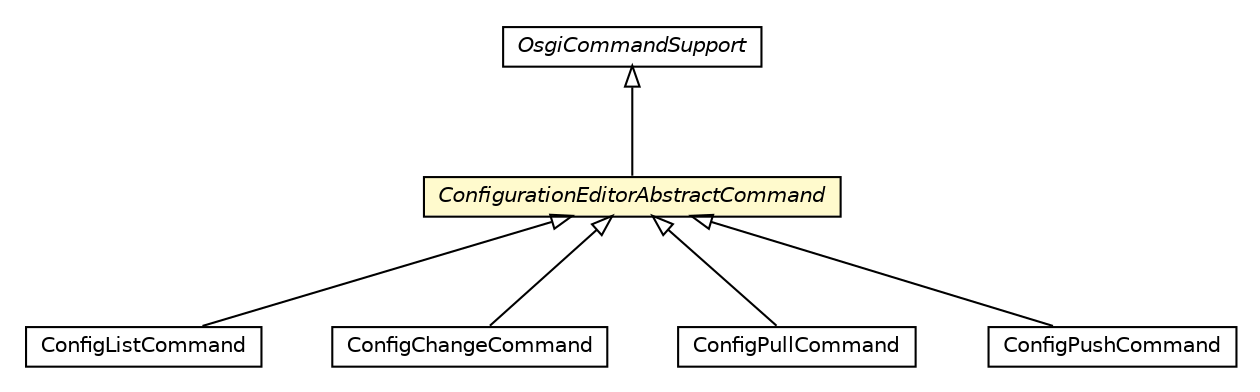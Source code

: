 #!/usr/local/bin/dot
#
# Class diagram 
# Generated by UMLGraph version R5_6-24-gf6e263 (http://www.umlgraph.org/)
#

digraph G {
	edge [fontname="Helvetica",fontsize=10,labelfontname="Helvetica",labelfontsize=10];
	node [fontname="Helvetica",fontsize=10,shape=plaintext];
	nodesep=0.25;
	ranksep=0.5;
	// org.universAAL.middleware.shell.universAAL.osgi.ConfigurationEditorAbstractCommand
	c139182 [label=<<table title="org.universAAL.middleware.shell.universAAL.osgi.ConfigurationEditorAbstractCommand" border="0" cellborder="1" cellspacing="0" cellpadding="2" port="p" bgcolor="lemonChiffon" href="./ConfigurationEditorAbstractCommand.html">
		<tr><td><table border="0" cellspacing="0" cellpadding="1">
<tr><td align="center" balign="center"><font face="Helvetica-Oblique"> ConfigurationEditorAbstractCommand </font></td></tr>
		</table></td></tr>
		</table>>, URL="./ConfigurationEditorAbstractCommand.html", fontname="Helvetica", fontcolor="black", fontsize=10.0];
	// org.universAAL.middleware.shell.universAAL.osgi.ConfigListCommand
	c139183 [label=<<table title="org.universAAL.middleware.shell.universAAL.osgi.ConfigListCommand" border="0" cellborder="1" cellspacing="0" cellpadding="2" port="p" href="./ConfigListCommand.html">
		<tr><td><table border="0" cellspacing="0" cellpadding="1">
<tr><td align="center" balign="center"> ConfigListCommand </td></tr>
		</table></td></tr>
		</table>>, URL="./ConfigListCommand.html", fontname="Helvetica", fontcolor="black", fontsize=10.0];
	// org.universAAL.middleware.shell.universAAL.osgi.ConfigChangeCommand
	c139184 [label=<<table title="org.universAAL.middleware.shell.universAAL.osgi.ConfigChangeCommand" border="0" cellborder="1" cellspacing="0" cellpadding="2" port="p" href="./ConfigChangeCommand.html">
		<tr><td><table border="0" cellspacing="0" cellpadding="1">
<tr><td align="center" balign="center"> ConfigChangeCommand </td></tr>
		</table></td></tr>
		</table>>, URL="./ConfigChangeCommand.html", fontname="Helvetica", fontcolor="black", fontsize=10.0];
	// org.universAAL.middleware.shell.universAAL.osgi.ConfigPullCommand
	c139185 [label=<<table title="org.universAAL.middleware.shell.universAAL.osgi.ConfigPullCommand" border="0" cellborder="1" cellspacing="0" cellpadding="2" port="p" href="./ConfigPullCommand.html">
		<tr><td><table border="0" cellspacing="0" cellpadding="1">
<tr><td align="center" balign="center"> ConfigPullCommand </td></tr>
		</table></td></tr>
		</table>>, URL="./ConfigPullCommand.html", fontname="Helvetica", fontcolor="black", fontsize=10.0];
	// org.universAAL.middleware.shell.universAAL.osgi.ConfigPushCommand
	c139186 [label=<<table title="org.universAAL.middleware.shell.universAAL.osgi.ConfigPushCommand" border="0" cellborder="1" cellspacing="0" cellpadding="2" port="p" href="./ConfigPushCommand.html">
		<tr><td><table border="0" cellspacing="0" cellpadding="1">
<tr><td align="center" balign="center"> ConfigPushCommand </td></tr>
		</table></td></tr>
		</table>>, URL="./ConfigPushCommand.html", fontname="Helvetica", fontcolor="black", fontsize=10.0];
	//org.universAAL.middleware.shell.universAAL.osgi.ConfigurationEditorAbstractCommand extends org.apache.karaf.shell.console.OsgiCommandSupport
	c139202:p -> c139182:p [dir=back,arrowtail=empty];
	//org.universAAL.middleware.shell.universAAL.osgi.ConfigListCommand extends org.universAAL.middleware.shell.universAAL.osgi.ConfigurationEditorAbstractCommand
	c139182:p -> c139183:p [dir=back,arrowtail=empty];
	//org.universAAL.middleware.shell.universAAL.osgi.ConfigChangeCommand extends org.universAAL.middleware.shell.universAAL.osgi.ConfigurationEditorAbstractCommand
	c139182:p -> c139184:p [dir=back,arrowtail=empty];
	//org.universAAL.middleware.shell.universAAL.osgi.ConfigPullCommand extends org.universAAL.middleware.shell.universAAL.osgi.ConfigurationEditorAbstractCommand
	c139182:p -> c139185:p [dir=back,arrowtail=empty];
	//org.universAAL.middleware.shell.universAAL.osgi.ConfigPushCommand extends org.universAAL.middleware.shell.universAAL.osgi.ConfigurationEditorAbstractCommand
	c139182:p -> c139186:p [dir=back,arrowtail=empty];
	// org.apache.karaf.shell.console.OsgiCommandSupport
	c139202 [label=<<table title="org.apache.karaf.shell.console.OsgiCommandSupport" border="0" cellborder="1" cellspacing="0" cellpadding="2" port="p" href="http://java.sun.com/j2se/1.4.2/docs/api/org/apache/karaf/shell/console/OsgiCommandSupport.html">
		<tr><td><table border="0" cellspacing="0" cellpadding="1">
<tr><td align="center" balign="center"><font face="Helvetica-Oblique"> OsgiCommandSupport </font></td></tr>
		</table></td></tr>
		</table>>, URL="http://java.sun.com/j2se/1.4.2/docs/api/org/apache/karaf/shell/console/OsgiCommandSupport.html", fontname="Helvetica", fontcolor="black", fontsize=10.0];
}

